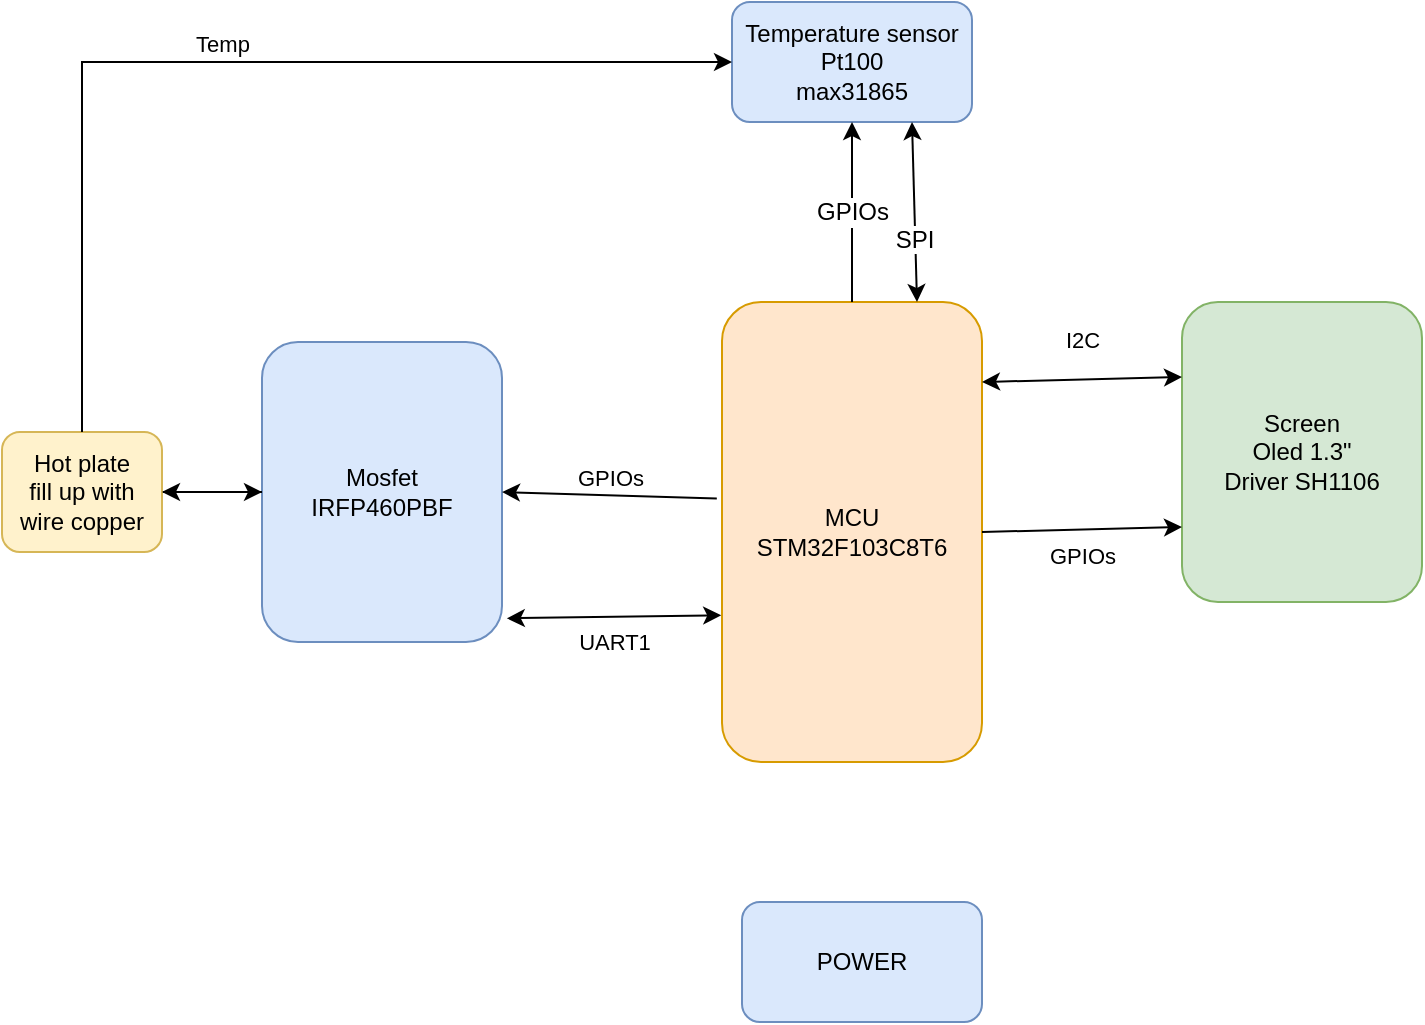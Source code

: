 <mxfile version="20.5.3" type="github">
  <diagram id="C5RBs43oDa-KdzZeNtuy" name="Page-1">
    <mxGraphModel dx="1038" dy="579" grid="1" gridSize="10" guides="1" tooltips="1" connect="1" arrows="1" fold="1" page="1" pageScale="1" pageWidth="827" pageHeight="1169" math="0" shadow="0">
      <root>
        <mxCell id="WIyWlLk6GJQsqaUBKTNV-0" />
        <mxCell id="WIyWlLk6GJQsqaUBKTNV-1" parent="WIyWlLk6GJQsqaUBKTNV-0" />
        <mxCell id="UdfxYnJ2bHFR-G8xuZ-I-0" value="MCU&lt;br&gt;STM32F103C8T6" style="rounded=1;whiteSpace=wrap;html=1;fillColor=#ffe6cc;strokeColor=#d79b00;" parent="WIyWlLk6GJQsqaUBKTNV-1" vertex="1">
          <mxGeometry x="440" y="200" width="130" height="230" as="geometry" />
        </mxCell>
        <mxCell id="UdfxYnJ2bHFR-G8xuZ-I-2" value="Temperature sensor&lt;br&gt;Pt100&lt;br&gt;max31865" style="rounded=1;whiteSpace=wrap;html=1;fillColor=#dae8fc;strokeColor=#6c8ebf;" parent="WIyWlLk6GJQsqaUBKTNV-1" vertex="1">
          <mxGeometry x="445" y="50" width="120" height="60" as="geometry" />
        </mxCell>
        <mxCell id="UdfxYnJ2bHFR-G8xuZ-I-3" value="Mosfet&lt;br&gt;IRFP460PBF" style="rounded=1;whiteSpace=wrap;html=1;fillColor=#dae8fc;strokeColor=#6c8ebf;" parent="WIyWlLk6GJQsqaUBKTNV-1" vertex="1">
          <mxGeometry x="210" y="220" width="120" height="150" as="geometry" />
        </mxCell>
        <mxCell id="UdfxYnJ2bHFR-G8xuZ-I-4" value="Screen&lt;br&gt;Oled 1.3&quot;&lt;br&gt;Driver SH1106" style="rounded=1;whiteSpace=wrap;html=1;fillColor=#d5e8d4;strokeColor=#82b366;" parent="WIyWlLk6GJQsqaUBKTNV-1" vertex="1">
          <mxGeometry x="670" y="200" width="120" height="150" as="geometry" />
        </mxCell>
        <mxCell id="UdfxYnJ2bHFR-G8xuZ-I-5" value="&lt;p style=&quot;line-height: 120%;&quot;&gt;I2C&lt;/p&gt;" style="endArrow=classic;startArrow=classic;html=1;rounded=0;entryX=0;entryY=0.25;entryDx=0;entryDy=0;verticalAlign=bottom;" parent="WIyWlLk6GJQsqaUBKTNV-1" target="UdfxYnJ2bHFR-G8xuZ-I-4" edge="1">
          <mxGeometry width="50" height="50" relative="1" as="geometry">
            <mxPoint x="570" y="240" as="sourcePoint" />
            <mxPoint x="440" y="240" as="targetPoint" />
          </mxGeometry>
        </mxCell>
        <mxCell id="UdfxYnJ2bHFR-G8xuZ-I-6" value="GPIOs" style="endArrow=classic;html=1;rounded=0;entryX=0;entryY=0.75;entryDx=0;entryDy=0;exitX=1;exitY=0.5;exitDx=0;exitDy=0;verticalAlign=top;" parent="WIyWlLk6GJQsqaUBKTNV-1" source="UdfxYnJ2bHFR-G8xuZ-I-0" target="UdfxYnJ2bHFR-G8xuZ-I-4" edge="1">
          <mxGeometry width="50" height="50" relative="1" as="geometry">
            <mxPoint x="390" y="280" as="sourcePoint" />
            <mxPoint x="440" y="230" as="targetPoint" />
          </mxGeometry>
        </mxCell>
        <mxCell id="UsDrsijsb-a9MH57ePE2-5" value="" style="edgeStyle=orthogonalEdgeStyle;rounded=0;orthogonalLoop=1;jettySize=auto;html=1;fontSize=12;" edge="1" parent="WIyWlLk6GJQsqaUBKTNV-1" source="UdfxYnJ2bHFR-G8xuZ-I-9" target="UdfxYnJ2bHFR-G8xuZ-I-3">
          <mxGeometry relative="1" as="geometry" />
        </mxCell>
        <mxCell id="UdfxYnJ2bHFR-G8xuZ-I-9" value="Hot plate&lt;br&gt;fill up with wire copper" style="rounded=1;whiteSpace=wrap;html=1;fillColor=#fff2cc;strokeColor=#d6b656;" parent="WIyWlLk6GJQsqaUBKTNV-1" vertex="1">
          <mxGeometry x="80" y="265" width="80" height="60" as="geometry" />
        </mxCell>
        <mxCell id="UdfxYnJ2bHFR-G8xuZ-I-10" value="" style="endArrow=classic;html=1;rounded=0;entryX=1;entryY=0.5;entryDx=0;entryDy=0;exitX=0;exitY=0.5;exitDx=0;exitDy=0;" parent="WIyWlLk6GJQsqaUBKTNV-1" source="UdfxYnJ2bHFR-G8xuZ-I-3" target="UdfxYnJ2bHFR-G8xuZ-I-9" edge="1">
          <mxGeometry width="50" height="50" relative="1" as="geometry">
            <mxPoint x="320" y="250" as="sourcePoint" />
            <mxPoint x="370" y="200" as="targetPoint" />
          </mxGeometry>
        </mxCell>
        <mxCell id="UdfxYnJ2bHFR-G8xuZ-I-11" value="GPIOs" style="endArrow=classic;html=1;rounded=0;entryX=1;entryY=0.5;entryDx=0;entryDy=0;exitX=-0.02;exitY=0.427;exitDx=0;exitDy=0;verticalAlign=bottom;exitPerimeter=0;" parent="WIyWlLk6GJQsqaUBKTNV-1" source="UdfxYnJ2bHFR-G8xuZ-I-0" target="UdfxYnJ2bHFR-G8xuZ-I-3" edge="1">
          <mxGeometry width="50" height="50" relative="1" as="geometry">
            <mxPoint x="390" y="260" as="sourcePoint" />
            <mxPoint x="440" y="210" as="targetPoint" />
          </mxGeometry>
        </mxCell>
        <mxCell id="UsDrsijsb-a9MH57ePE2-1" value="Temp" style="endArrow=classic;html=1;rounded=0;exitX=0.5;exitY=0;exitDx=0;exitDy=0;entryX=0;entryY=0.5;entryDx=0;entryDy=0;verticalAlign=bottom;" edge="1" parent="WIyWlLk6GJQsqaUBKTNV-1" source="UdfxYnJ2bHFR-G8xuZ-I-9" target="UdfxYnJ2bHFR-G8xuZ-I-2">
          <mxGeometry width="50" height="50" relative="1" as="geometry">
            <mxPoint x="430" y="300" as="sourcePoint" />
            <mxPoint x="480" y="250" as="targetPoint" />
            <Array as="points">
              <mxPoint x="120" y="80" />
            </Array>
          </mxGeometry>
        </mxCell>
        <mxCell id="UsDrsijsb-a9MH57ePE2-2" value="UART1" style="endArrow=classic;startArrow=classic;html=1;rounded=0;entryX=-0.003;entryY=0.681;entryDx=0;entryDy=0;entryPerimeter=0;exitX=1.02;exitY=0.921;exitDx=0;exitDy=0;exitPerimeter=0;verticalAlign=top;" edge="1" parent="WIyWlLk6GJQsqaUBKTNV-1" source="UdfxYnJ2bHFR-G8xuZ-I-3" target="UdfxYnJ2bHFR-G8xuZ-I-0">
          <mxGeometry width="50" height="50" relative="1" as="geometry">
            <mxPoint x="430" y="300" as="sourcePoint" />
            <mxPoint x="480" y="250" as="targetPoint" />
          </mxGeometry>
        </mxCell>
        <mxCell id="UsDrsijsb-a9MH57ePE2-3" value="SPI" style="endArrow=classic;startArrow=classic;html=1;rounded=0;fontSize=12;entryX=0.75;entryY=1;entryDx=0;entryDy=0;exitX=0.75;exitY=0;exitDx=0;exitDy=0;verticalAlign=top;" edge="1" parent="WIyWlLk6GJQsqaUBKTNV-1" source="UdfxYnJ2bHFR-G8xuZ-I-0" target="UdfxYnJ2bHFR-G8xuZ-I-2">
          <mxGeometry width="50" height="50" relative="1" as="geometry">
            <mxPoint x="430" y="290" as="sourcePoint" />
            <mxPoint x="480" y="240" as="targetPoint" />
          </mxGeometry>
        </mxCell>
        <mxCell id="UsDrsijsb-a9MH57ePE2-4" value="GPIOs" style="endArrow=classic;html=1;rounded=0;fontSize=12;entryX=0.5;entryY=1;entryDx=0;entryDy=0;exitX=0.5;exitY=0;exitDx=0;exitDy=0;" edge="1" parent="WIyWlLk6GJQsqaUBKTNV-1" source="UdfxYnJ2bHFR-G8xuZ-I-0" target="UdfxYnJ2bHFR-G8xuZ-I-2">
          <mxGeometry width="50" height="50" relative="1" as="geometry">
            <mxPoint x="430" y="290" as="sourcePoint" />
            <mxPoint x="480" y="240" as="targetPoint" />
          </mxGeometry>
        </mxCell>
        <mxCell id="UsDrsijsb-a9MH57ePE2-6" value="POWER" style="rounded=1;whiteSpace=wrap;html=1;fontSize=12;fillColor=#dae8fc;strokeColor=#6c8ebf;" vertex="1" parent="WIyWlLk6GJQsqaUBKTNV-1">
          <mxGeometry x="450" y="500" width="120" height="60" as="geometry" />
        </mxCell>
      </root>
    </mxGraphModel>
  </diagram>
</mxfile>
